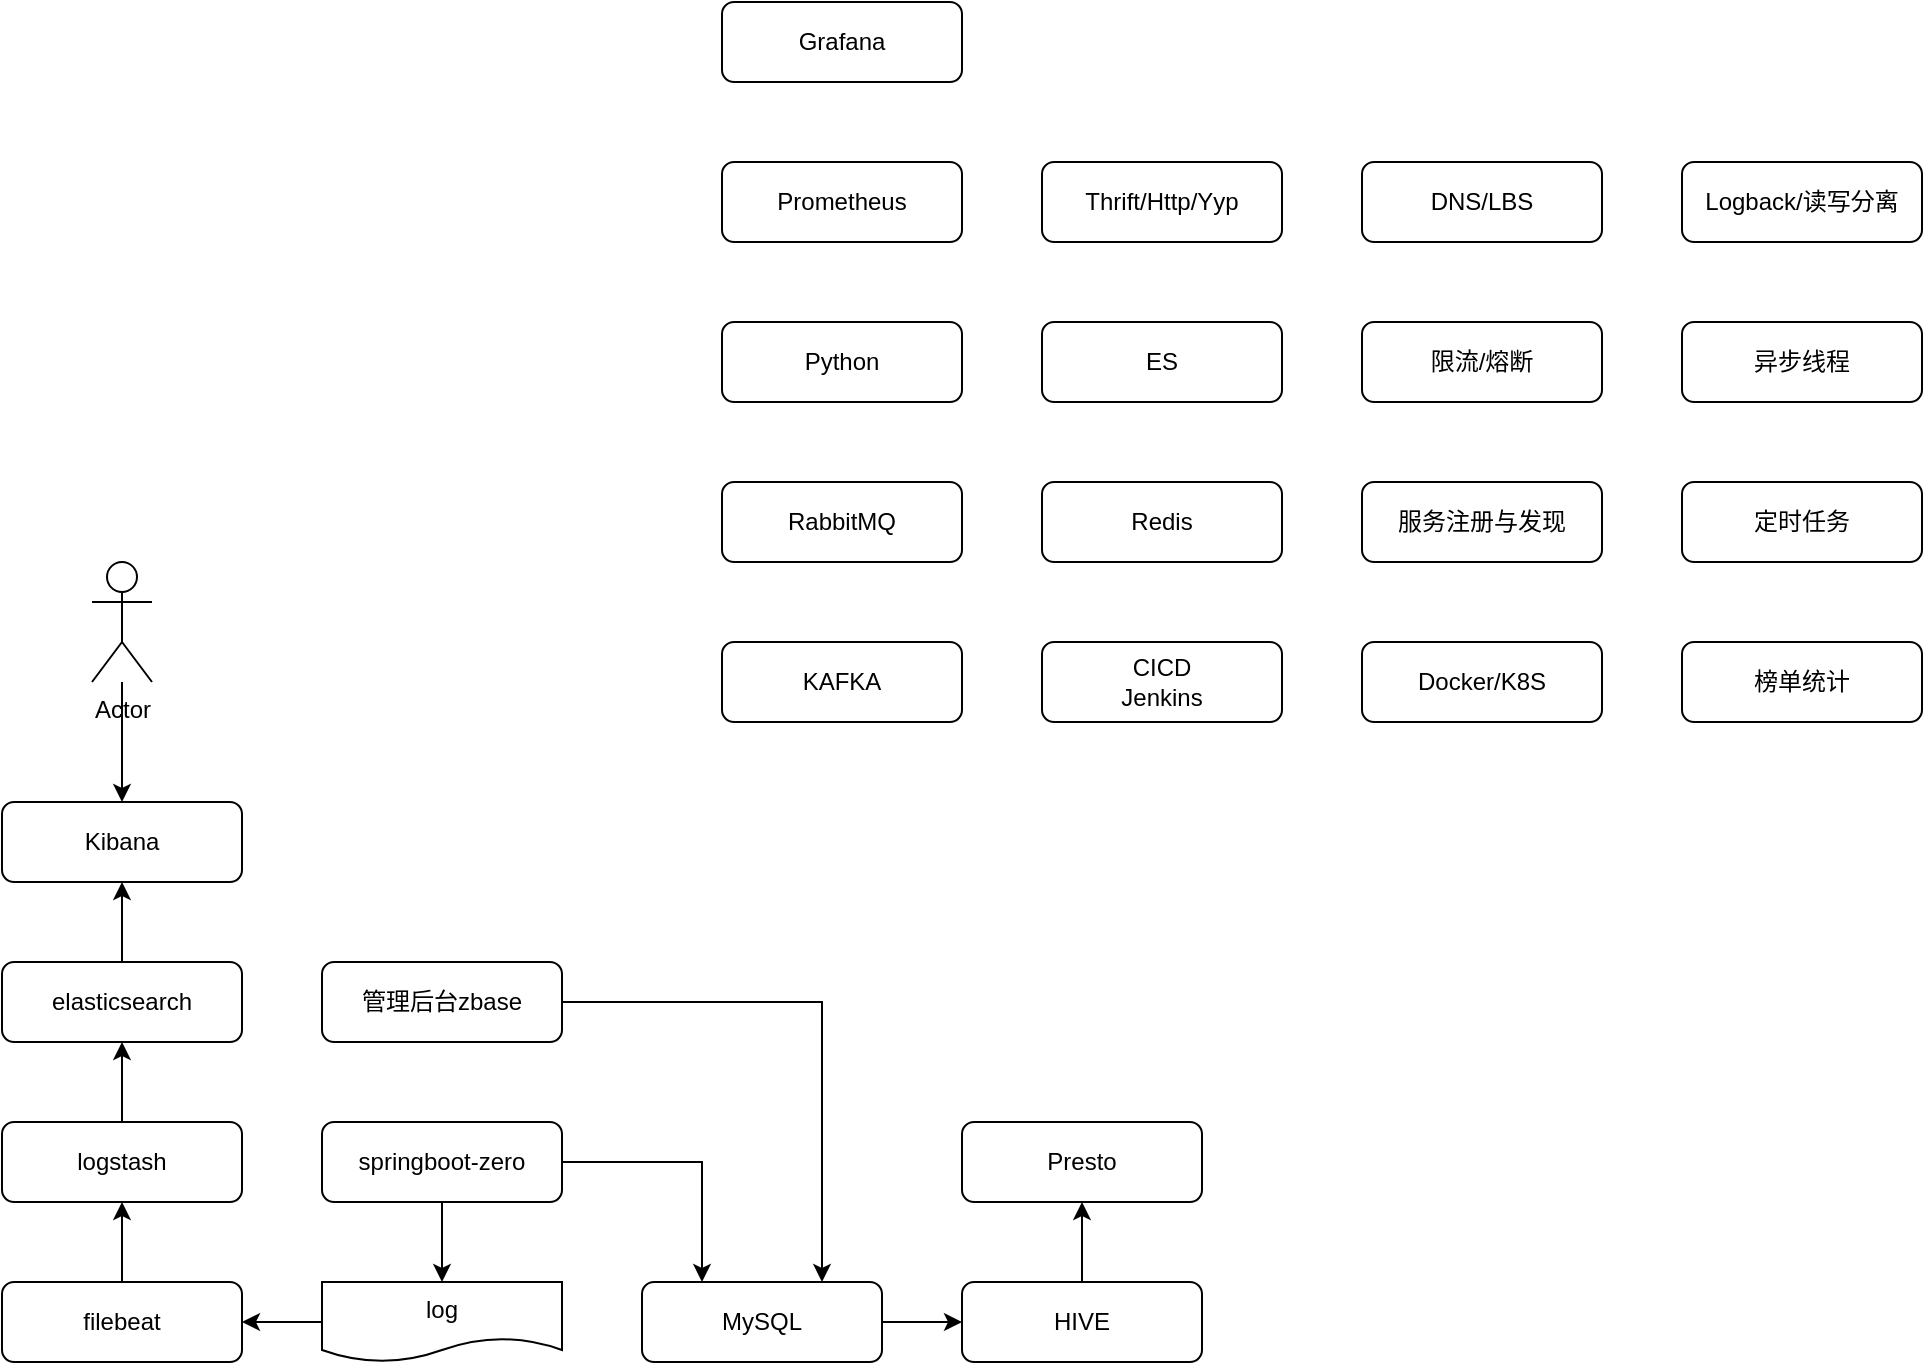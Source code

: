 <mxfile version="15.3.8" type="device"><diagram id="dWXmcpmuUWUco1Y-KQSC" name="第 1 页"><mxGraphModel dx="2952" dy="1947" grid="1" gridSize="10" guides="1" tooltips="1" connect="1" arrows="1" fold="1" page="1" pageScale="1" pageWidth="827" pageHeight="1169" math="0" shadow="0"><root><mxCell id="0"/><mxCell id="1" parent="0"/><mxCell id="_N1P0StsaY6Mp6xHW3vf-17" value="" style="edgeStyle=orthogonalEdgeStyle;rounded=0;orthogonalLoop=1;jettySize=auto;html=1;" edge="1" parent="1" source="pMo85Etaid0vybB0ZLeh-2" target="_N1P0StsaY6Mp6xHW3vf-16"><mxGeometry relative="1" as="geometry"/></mxCell><mxCell id="pMo85Etaid0vybB0ZLeh-2" value="MySQL" style="rounded=1;whiteSpace=wrap;html=1;" parent="1" vertex="1"><mxGeometry x="-680" y="400" width="120" height="40" as="geometry"/></mxCell><mxCell id="pMo85Etaid0vybB0ZLeh-3" value="Redis" style="rounded=1;whiteSpace=wrap;html=1;" parent="1" vertex="1"><mxGeometry x="-480" width="120" height="40" as="geometry"/></mxCell><mxCell id="pMo85Etaid0vybB0ZLeh-4" value="KAFKA" style="rounded=1;whiteSpace=wrap;html=1;" parent="1" vertex="1"><mxGeometry x="-640" y="80" width="120" height="40" as="geometry"/></mxCell><mxCell id="pMo85Etaid0vybB0ZLeh-5" value="RabbitMQ" style="rounded=1;whiteSpace=wrap;html=1;" parent="1" vertex="1"><mxGeometry x="-640" width="120" height="40" as="geometry"/></mxCell><mxCell id="pMo85Etaid0vybB0ZLeh-6" value="Prometheus" style="rounded=1;whiteSpace=wrap;html=1;" parent="1" vertex="1"><mxGeometry x="-640" y="-160" width="120" height="40" as="geometry"/></mxCell><mxCell id="pMo85Etaid0vybB0ZLeh-7" value="Grafana" style="rounded=1;whiteSpace=wrap;html=1;" parent="1" vertex="1"><mxGeometry x="-640" y="-240" width="120" height="40" as="geometry"/></mxCell><mxCell id="pMo85Etaid0vybB0ZLeh-9" value="Thrift/Http/Yyp" style="rounded=1;whiteSpace=wrap;html=1;" parent="1" vertex="1"><mxGeometry x="-480" y="-160" width="120" height="40" as="geometry"/></mxCell><mxCell id="pMo85Etaid0vybB0ZLeh-11" value="服务注册与发现" style="rounded=1;whiteSpace=wrap;html=1;" parent="1" vertex="1"><mxGeometry x="-320" width="120" height="40" as="geometry"/></mxCell><mxCell id="pMo85Etaid0vybB0ZLeh-12" value="Docker/K8S" style="rounded=1;whiteSpace=wrap;html=1;" parent="1" vertex="1"><mxGeometry x="-320" y="80" width="120" height="40" as="geometry"/></mxCell><mxCell id="pMo85Etaid0vybB0ZLeh-13" value="限流/熔断" style="rounded=1;whiteSpace=wrap;html=1;" parent="1" vertex="1"><mxGeometry x="-320" y="-80" width="120" height="40" as="geometry"/></mxCell><mxCell id="pMo85Etaid0vybB0ZLeh-14" value="ES" style="rounded=1;whiteSpace=wrap;html=1;" parent="1" vertex="1"><mxGeometry x="-480" y="-80" width="120" height="40" as="geometry"/></mxCell><mxCell id="pMo85Etaid0vybB0ZLeh-15" value="Logback/读写分离" style="rounded=1;whiteSpace=wrap;html=1;" parent="1" vertex="1"><mxGeometry x="-160" y="-160" width="120" height="40" as="geometry"/></mxCell><mxCell id="pMo85Etaid0vybB0ZLeh-16" value="Kibana" style="rounded=1;whiteSpace=wrap;html=1;" parent="1" vertex="1"><mxGeometry x="-1000" y="160" width="120" height="40" as="geometry"/></mxCell><mxCell id="pMo85Etaid0vybB0ZLeh-17" value="DNS/LBS" style="rounded=1;whiteSpace=wrap;html=1;" parent="1" vertex="1"><mxGeometry x="-320" y="-160" width="120" height="40" as="geometry"/></mxCell><mxCell id="pMo85Etaid0vybB0ZLeh-18" value="Python" style="rounded=1;whiteSpace=wrap;html=1;" parent="1" vertex="1"><mxGeometry x="-640" y="-80" width="120" height="40" as="geometry"/></mxCell><mxCell id="Tr6PXsqs6-fhPw74U0-k-1" value="异步线程" style="rounded=1;whiteSpace=wrap;html=1;" parent="1" vertex="1"><mxGeometry x="-160" y="-80" width="120" height="40" as="geometry"/></mxCell><mxCell id="Tr6PXsqs6-fhPw74U0-k-2" value="定时任务" style="rounded=1;whiteSpace=wrap;html=1;" parent="1" vertex="1"><mxGeometry x="-160" width="120" height="40" as="geometry"/></mxCell><mxCell id="Tr6PXsqs6-fhPw74U0-k-3" value="榜单统计" style="rounded=1;whiteSpace=wrap;html=1;" parent="1" vertex="1"><mxGeometry x="-160" y="80" width="120" height="40" as="geometry"/></mxCell><mxCell id="_N1P0StsaY6Mp6xHW3vf-20" style="edgeStyle=orthogonalEdgeStyle;rounded=0;orthogonalLoop=1;jettySize=auto;html=1;entryX=0.75;entryY=0;entryDx=0;entryDy=0;" edge="1" parent="1" source="Tr6PXsqs6-fhPw74U0-k-4" target="pMo85Etaid0vybB0ZLeh-2"><mxGeometry relative="1" as="geometry"/></mxCell><mxCell id="Tr6PXsqs6-fhPw74U0-k-4" value="管理后台zbase" style="rounded=1;whiteSpace=wrap;html=1;" parent="1" vertex="1"><mxGeometry x="-840" y="240" width="120" height="40" as="geometry"/></mxCell><mxCell id="_N1P0StsaY6Mp6xHW3vf-11" value="" style="edgeStyle=orthogonalEdgeStyle;rounded=0;orthogonalLoop=1;jettySize=auto;html=1;" edge="1" parent="1" source="_N1P0StsaY6Mp6xHW3vf-2" target="_N1P0StsaY6Mp6xHW3vf-5"><mxGeometry relative="1" as="geometry"/></mxCell><mxCell id="_N1P0StsaY6Mp6xHW3vf-2" value="logstash" style="rounded=1;whiteSpace=wrap;html=1;" vertex="1" parent="1"><mxGeometry x="-1000" y="320" width="120" height="40" as="geometry"/></mxCell><mxCell id="_N1P0StsaY6Mp6xHW3vf-10" value="" style="edgeStyle=orthogonalEdgeStyle;rounded=0;orthogonalLoop=1;jettySize=auto;html=1;" edge="1" parent="1" source="_N1P0StsaY6Mp6xHW3vf-3" target="_N1P0StsaY6Mp6xHW3vf-2"><mxGeometry relative="1" as="geometry"/></mxCell><mxCell id="_N1P0StsaY6Mp6xHW3vf-3" value="filebeat" style="rounded=1;whiteSpace=wrap;html=1;" vertex="1" parent="1"><mxGeometry x="-1000" y="400" width="120" height="40" as="geometry"/></mxCell><mxCell id="_N1P0StsaY6Mp6xHW3vf-12" value="" style="edgeStyle=orthogonalEdgeStyle;rounded=0;orthogonalLoop=1;jettySize=auto;html=1;" edge="1" parent="1" source="_N1P0StsaY6Mp6xHW3vf-5" target="pMo85Etaid0vybB0ZLeh-16"><mxGeometry relative="1" as="geometry"/></mxCell><mxCell id="_N1P0StsaY6Mp6xHW3vf-5" value="elasticsearch" style="rounded=1;whiteSpace=wrap;html=1;" vertex="1" parent="1"><mxGeometry x="-1000" y="240" width="120" height="40" as="geometry"/></mxCell><mxCell id="_N1P0StsaY6Mp6xHW3vf-8" value="" style="edgeStyle=orthogonalEdgeStyle;rounded=0;orthogonalLoop=1;jettySize=auto;html=1;" edge="1" parent="1" source="_N1P0StsaY6Mp6xHW3vf-6" target="_N1P0StsaY6Mp6xHW3vf-7"><mxGeometry relative="1" as="geometry"/></mxCell><mxCell id="_N1P0StsaY6Mp6xHW3vf-15" style="edgeStyle=orthogonalEdgeStyle;rounded=0;orthogonalLoop=1;jettySize=auto;html=1;exitX=1;exitY=0.5;exitDx=0;exitDy=0;entryX=0.25;entryY=0;entryDx=0;entryDy=0;" edge="1" parent="1" source="_N1P0StsaY6Mp6xHW3vf-6" target="pMo85Etaid0vybB0ZLeh-2"><mxGeometry relative="1" as="geometry"/></mxCell><mxCell id="_N1P0StsaY6Mp6xHW3vf-6" value="springboot-zero" style="rounded=1;whiteSpace=wrap;html=1;" vertex="1" parent="1"><mxGeometry x="-840" y="320" width="120" height="40" as="geometry"/></mxCell><mxCell id="_N1P0StsaY6Mp6xHW3vf-9" value="" style="edgeStyle=orthogonalEdgeStyle;rounded=0;orthogonalLoop=1;jettySize=auto;html=1;" edge="1" parent="1" source="_N1P0StsaY6Mp6xHW3vf-7" target="_N1P0StsaY6Mp6xHW3vf-3"><mxGeometry relative="1" as="geometry"/></mxCell><mxCell id="_N1P0StsaY6Mp6xHW3vf-7" value="log" style="shape=document;whiteSpace=wrap;html=1;boundedLbl=1;" vertex="1" parent="1"><mxGeometry x="-840" y="400" width="120" height="40" as="geometry"/></mxCell><mxCell id="_N1P0StsaY6Mp6xHW3vf-14" value="" style="edgeStyle=orthogonalEdgeStyle;rounded=0;orthogonalLoop=1;jettySize=auto;html=1;" edge="1" parent="1" source="_N1P0StsaY6Mp6xHW3vf-13" target="pMo85Etaid0vybB0ZLeh-16"><mxGeometry relative="1" as="geometry"/></mxCell><mxCell id="_N1P0StsaY6Mp6xHW3vf-13" value="Actor" style="shape=umlActor;verticalLabelPosition=bottom;verticalAlign=top;html=1;outlineConnect=0;" vertex="1" parent="1"><mxGeometry x="-955" y="40" width="30" height="60" as="geometry"/></mxCell><mxCell id="_N1P0StsaY6Mp6xHW3vf-19" value="" style="edgeStyle=orthogonalEdgeStyle;rounded=0;orthogonalLoop=1;jettySize=auto;html=1;" edge="1" parent="1" source="_N1P0StsaY6Mp6xHW3vf-16" target="_N1P0StsaY6Mp6xHW3vf-18"><mxGeometry relative="1" as="geometry"/></mxCell><mxCell id="_N1P0StsaY6Mp6xHW3vf-16" value="HIVE" style="rounded=1;whiteSpace=wrap;html=1;" vertex="1" parent="1"><mxGeometry x="-520" y="400" width="120" height="40" as="geometry"/></mxCell><mxCell id="_N1P0StsaY6Mp6xHW3vf-18" value="Presto" style="rounded=1;whiteSpace=wrap;html=1;" vertex="1" parent="1"><mxGeometry x="-520" y="320" width="120" height="40" as="geometry"/></mxCell><mxCell id="_N1P0StsaY6Mp6xHW3vf-21" value="CICD&lt;br&gt;Jenkins" style="rounded=1;whiteSpace=wrap;html=1;" vertex="1" parent="1"><mxGeometry x="-480" y="80" width="120" height="40" as="geometry"/></mxCell></root></mxGraphModel></diagram></mxfile>